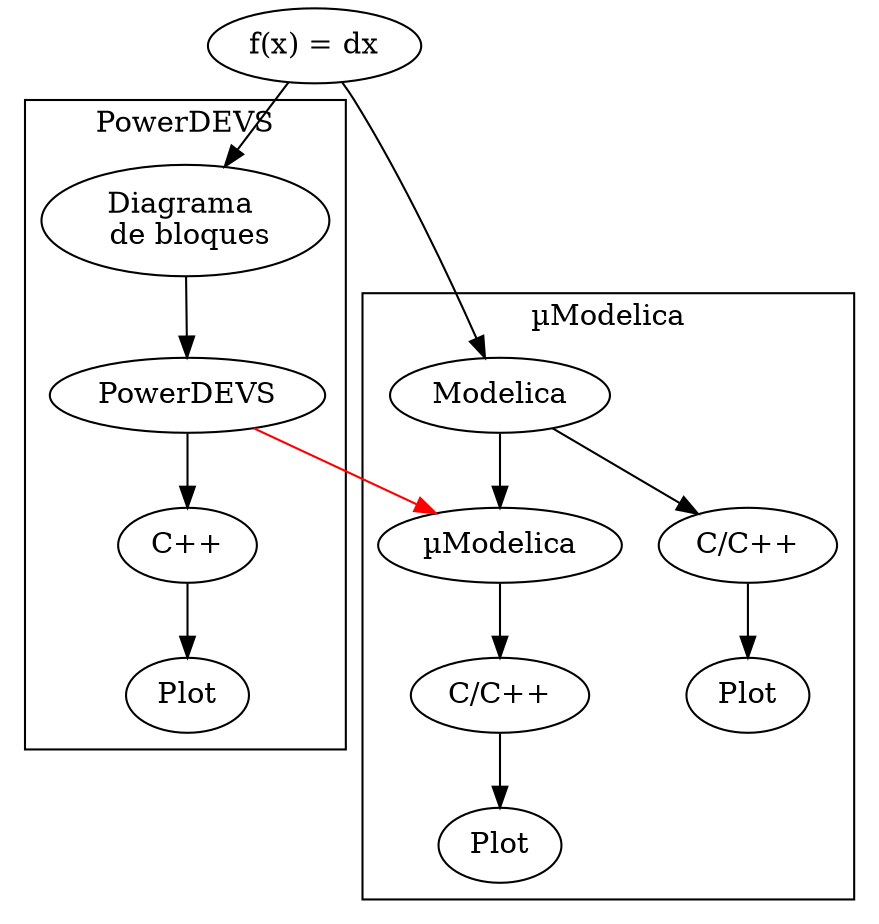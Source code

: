 digraph G {

	subgraph cluster_0 {
		a0 -> a1 -> a2 -> a3;
		label = "PowerDEVS";
	}

	subgraph cluster_1 {
		b0 -> b1 -> b2 -> b3;
		b0 -> b0_1 -> b0_2
		label = "µModelica";
	}
	start -> a0;
	start -> b0;
	a0 [label="Diagrama \n de bloques"]
	a1 [label="PowerDEVS"]
	a2 [label="C++"]
	a3 [label="Plot"]
	b0 [label="Modelica"] 
	b0_1 [label="C/C++"]
	b0_2 [label="Plot"]
        b1 [label="µModelica"]
 	a1 -> b1[color="red"] //[ label="PowerDEVS a Modelica" ];
	b2 [label="C/C++"]
	b3 [label="Plot"]
	start [label="f(x) = dx"];
}
